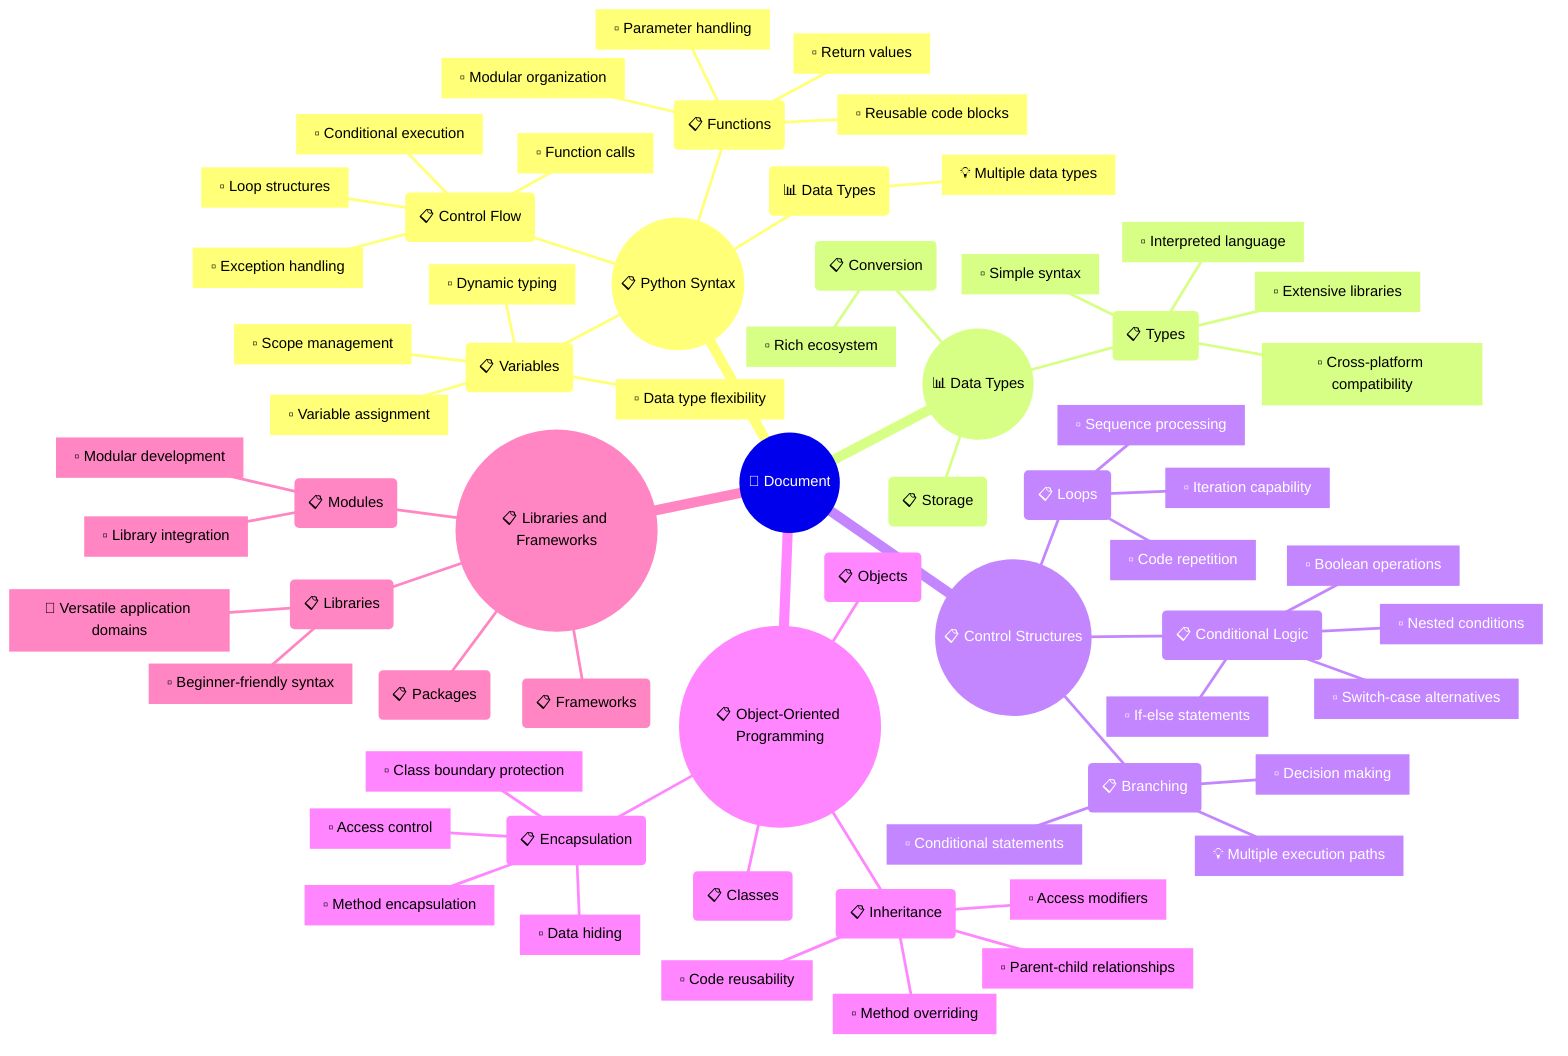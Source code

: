 mindmap
    ((📄 Document))
        ((📋 Python Syntax))
            (📋 Variables)
                [▫️ Variable assignment]
                [▫️ Data type flexibility]
                [▫️ Dynamic typing]
                [▫️ Scope management]
            (📋 Control Flow)
                [▫️ Conditional execution]
                [▫️ Loop structures]
                [▫️ Function calls]
                [▫️ Exception handling]
            (📋 Functions)
                [▫️ Reusable code blocks]
                [▫️ Parameter handling]
                [▫️ Return values]
                [▫️ Modular organization]
            (📊 Data Types)
                [💡 Multiple data types]
        ((📊 Data Types))
            (📋 Types)
                [▫️ Interpreted language]
                [▫️ Simple syntax]
                [▫️ Cross-platform compatibility]
                [▫️ Extensive libraries]
            (📋 Storage)
            (📋 Conversion)
                [▫️ Rich ecosystem]
        ((📋 Control Structures))
            (📋 Conditional Logic)
                [▫️ If-else statements]
                [▫️ Nested conditions]
                [▫️ Boolean operations]
                [▫️ Switch-case alternatives]
            (📋 Loops)
                [▫️ Iteration capability]
                [▫️ Code repetition]
                [▫️ Sequence processing]
            (📋 Branching)
                [💡 Multiple execution paths]
                [▫️ Conditional statements]
                [▫️ Decision making]
        ((📋 Object-Oriented Programming))
            (📋 Classes)
            (📋 Objects)
            (📋 Inheritance)
                [▫️ Code reusability]
                [▫️ Parent-child relationships]
                [▫️ Method overriding]
                [▫️ Access modifiers]
            (📋 Encapsulation)
                [▫️ Data hiding]
                [▫️ Access control]
                [▫️ Method encapsulation]
                [▫️ Class boundary protection]
        ((📋 Libraries and Frameworks))
            (📋 Libraries)
                [▫️ Beginner-friendly syntax]
                [🎯 Versatile application domains]
            (📋 Frameworks)
            (📋 Modules)
                [▫️ Library integration]
                [▫️ Modular development]
            (📋 Packages)